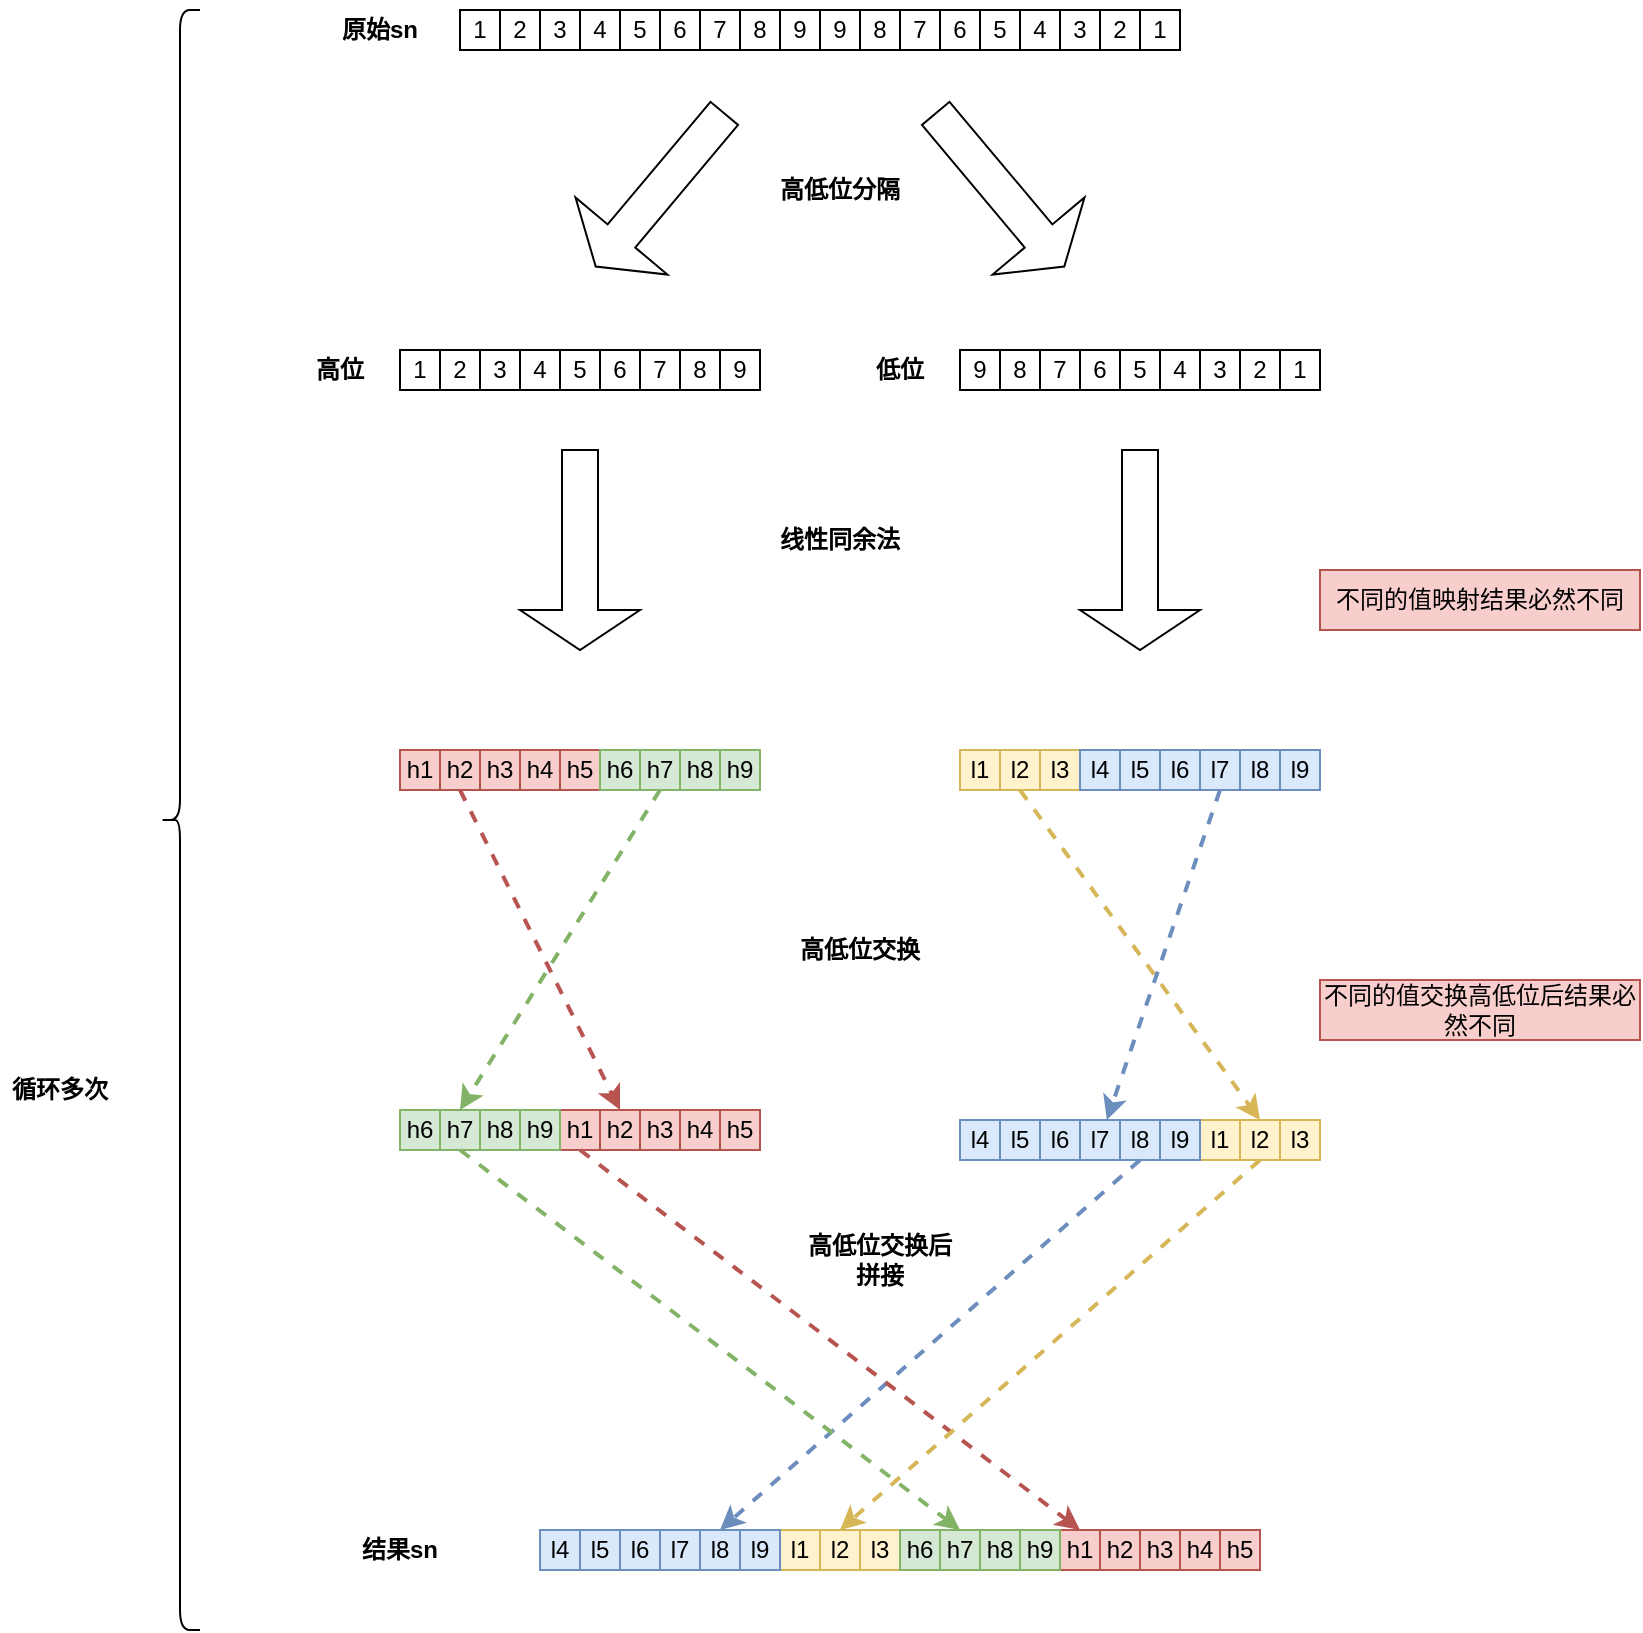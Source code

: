 <mxfile>
    <diagram id="4rQKyVwf3A-qkmO43616" name="第 1 页">
        <mxGraphModel dx="2224" dy="798" grid="1" gridSize="10" guides="1" tooltips="1" connect="1" arrows="1" fold="1" page="1" pageScale="1" pageWidth="827" pageHeight="1169" math="0" shadow="0">
            <root>
                <mxCell id="0"/>
                <mxCell id="1" parent="0"/>
                <mxCell id="20" value="原始sn" style="text;html=1;align=center;verticalAlign=middle;whiteSpace=wrap;rounded=0;fontStyle=1" vertex="1" parent="1">
                    <mxGeometry x="10" y="65" width="60" height="30" as="geometry"/>
                </mxCell>
                <mxCell id="21" value="" style="shape=singleArrow;direction=south;whiteSpace=wrap;html=1;rotation=40;" vertex="1" parent="1">
                    <mxGeometry x="150" y="110" width="60" height="100" as="geometry"/>
                </mxCell>
                <mxCell id="22" value="" style="shape=singleArrow;direction=south;whiteSpace=wrap;html=1;rotation=-40;" vertex="1" parent="1">
                    <mxGeometry x="320" y="110" width="60" height="100" as="geometry"/>
                </mxCell>
                <mxCell id="41" value="高位" style="text;html=1;align=center;verticalAlign=middle;whiteSpace=wrap;rounded=0;fontStyle=1" vertex="1" parent="1">
                    <mxGeometry x="-10" y="235" width="60" height="30" as="geometry"/>
                </mxCell>
                <mxCell id="42" value="低位" style="text;html=1;align=center;verticalAlign=middle;whiteSpace=wrap;rounded=0;fontStyle=1" vertex="1" parent="1">
                    <mxGeometry x="270" y="235" width="60" height="30" as="geometry"/>
                </mxCell>
                <mxCell id="43" value="高低位分隔" style="text;html=1;align=center;verticalAlign=middle;whiteSpace=wrap;rounded=0;fontStyle=1" vertex="1" parent="1">
                    <mxGeometry x="230" y="145" width="80" height="30" as="geometry"/>
                </mxCell>
                <mxCell id="44" value="" style="shape=singleArrow;direction=south;whiteSpace=wrap;html=1;" vertex="1" parent="1">
                    <mxGeometry x="110" y="290" width="60" height="100" as="geometry"/>
                </mxCell>
                <mxCell id="45" value="" style="shape=singleArrow;direction=south;whiteSpace=wrap;html=1;" vertex="1" parent="1">
                    <mxGeometry x="390" y="290" width="60" height="100" as="geometry"/>
                </mxCell>
                <mxCell id="46" value="线性同余法" style="text;html=1;align=center;verticalAlign=middle;whiteSpace=wrap;rounded=0;fontStyle=1" vertex="1" parent="1">
                    <mxGeometry x="230" y="320" width="80" height="30" as="geometry"/>
                </mxCell>
                <mxCell id="47" value="h1" style="rounded=0;whiteSpace=wrap;html=1;fillColor=#f8cecc;strokeColor=#b85450;" vertex="1" parent="1">
                    <mxGeometry x="50" y="440" width="20" height="20" as="geometry"/>
                </mxCell>
                <mxCell id="146" style="edgeStyle=none;html=1;exitX=0.5;exitY=1;exitDx=0;exitDy=0;entryX=0.5;entryY=0;entryDx=0;entryDy=0;dashed=1;strokeWidth=2;fillColor=#f8cecc;strokeColor=#b85450;" edge="1" parent="1" source="48" target="89">
                    <mxGeometry relative="1" as="geometry"/>
                </mxCell>
                <mxCell id="48" value="h2" style="rounded=0;whiteSpace=wrap;html=1;fillColor=#f8cecc;strokeColor=#b85450;" vertex="1" parent="1">
                    <mxGeometry x="70" y="440" width="20" height="20" as="geometry"/>
                </mxCell>
                <mxCell id="49" value="h3" style="rounded=0;whiteSpace=wrap;html=1;fillColor=#f8cecc;strokeColor=#b85450;" vertex="1" parent="1">
                    <mxGeometry x="90" y="440" width="20" height="20" as="geometry"/>
                </mxCell>
                <mxCell id="50" value="h4" style="rounded=0;whiteSpace=wrap;html=1;fillColor=#f8cecc;strokeColor=#b85450;" vertex="1" parent="1">
                    <mxGeometry x="110" y="440" width="20" height="20" as="geometry"/>
                </mxCell>
                <mxCell id="51" value="h5" style="rounded=0;whiteSpace=wrap;html=1;fillColor=#f8cecc;strokeColor=#b85450;" vertex="1" parent="1">
                    <mxGeometry x="130" y="440" width="20" height="20" as="geometry"/>
                </mxCell>
                <mxCell id="52" value="h6" style="rounded=0;whiteSpace=wrap;html=1;fillColor=#d5e8d4;strokeColor=#82b366;" vertex="1" parent="1">
                    <mxGeometry x="150" y="440" width="20" height="20" as="geometry"/>
                </mxCell>
                <mxCell id="147" style="edgeStyle=none;html=1;exitX=0.5;exitY=1;exitDx=0;exitDy=0;entryX=0.5;entryY=0;entryDx=0;entryDy=0;dashed=1;strokeWidth=2;fillColor=#d5e8d4;strokeColor=#82b366;" edge="1" parent="1" source="53" target="94">
                    <mxGeometry relative="1" as="geometry"/>
                </mxCell>
                <mxCell id="53" value="h7" style="rounded=0;whiteSpace=wrap;html=1;fillColor=#d5e8d4;strokeColor=#82b366;" vertex="1" parent="1">
                    <mxGeometry x="170" y="440" width="20" height="20" as="geometry"/>
                </mxCell>
                <mxCell id="54" value="h8" style="rounded=0;whiteSpace=wrap;html=1;fillColor=#d5e8d4;strokeColor=#82b366;" vertex="1" parent="1">
                    <mxGeometry x="190" y="440" width="20" height="20" as="geometry"/>
                </mxCell>
                <mxCell id="55" value="h9" style="rounded=0;whiteSpace=wrap;html=1;fillColor=#d5e8d4;strokeColor=#82b366;" vertex="1" parent="1">
                    <mxGeometry x="210" y="440" width="20" height="20" as="geometry"/>
                </mxCell>
                <mxCell id="57" value="l1" style="rounded=0;whiteSpace=wrap;html=1;fillColor=#fff2cc;strokeColor=#d6b656;" vertex="1" parent="1">
                    <mxGeometry x="330" y="440" width="20" height="20" as="geometry"/>
                </mxCell>
                <mxCell id="148" style="edgeStyle=none;html=1;exitX=0.5;exitY=1;exitDx=0;exitDy=0;entryX=0.5;entryY=0;entryDx=0;entryDy=0;dashed=1;strokeWidth=2;fillColor=#fff2cc;strokeColor=#d6b656;" edge="1" parent="1" source="58" target="101">
                    <mxGeometry relative="1" as="geometry"/>
                </mxCell>
                <mxCell id="58" value="l2" style="rounded=0;whiteSpace=wrap;html=1;fillColor=#fff2cc;strokeColor=#d6b656;" vertex="1" parent="1">
                    <mxGeometry x="350" y="440" width="20" height="20" as="geometry"/>
                </mxCell>
                <mxCell id="59" value="l3" style="rounded=0;whiteSpace=wrap;html=1;fillColor=#fff2cc;strokeColor=#d6b656;" vertex="1" parent="1">
                    <mxGeometry x="370" y="440" width="20" height="20" as="geometry"/>
                </mxCell>
                <mxCell id="60" value="l4" style="rounded=0;whiteSpace=wrap;html=1;fillColor=#dae8fc;strokeColor=#6c8ebf;" vertex="1" parent="1">
                    <mxGeometry x="390" y="440" width="20" height="20" as="geometry"/>
                </mxCell>
                <mxCell id="61" value="l5" style="rounded=0;whiteSpace=wrap;html=1;fillColor=#dae8fc;strokeColor=#6c8ebf;" vertex="1" parent="1">
                    <mxGeometry x="410" y="440" width="20" height="20" as="geometry"/>
                </mxCell>
                <mxCell id="62" value="l6" style="rounded=0;whiteSpace=wrap;html=1;fillColor=#dae8fc;strokeColor=#6c8ebf;" vertex="1" parent="1">
                    <mxGeometry x="430" y="440" width="20" height="20" as="geometry"/>
                </mxCell>
                <mxCell id="149" style="edgeStyle=none;html=1;exitX=0.5;exitY=1;exitDx=0;exitDy=0;dashed=1;strokeWidth=2;fillColor=#dae8fc;strokeColor=#6c8ebf;" edge="1" parent="1" source="63" target="106">
                    <mxGeometry relative="1" as="geometry"/>
                </mxCell>
                <mxCell id="63" value="l7" style="rounded=0;whiteSpace=wrap;html=1;fillColor=#dae8fc;strokeColor=#6c8ebf;" vertex="1" parent="1">
                    <mxGeometry x="450" y="440" width="20" height="20" as="geometry"/>
                </mxCell>
                <mxCell id="64" value="l8" style="rounded=0;whiteSpace=wrap;html=1;fillColor=#dae8fc;strokeColor=#6c8ebf;" vertex="1" parent="1">
                    <mxGeometry x="470" y="440" width="20" height="20" as="geometry"/>
                </mxCell>
                <mxCell id="65" value="l9" style="rounded=0;whiteSpace=wrap;html=1;fillColor=#dae8fc;strokeColor=#6c8ebf;" vertex="1" parent="1">
                    <mxGeometry x="490" y="440" width="20" height="20" as="geometry"/>
                </mxCell>
                <mxCell id="68" value="" style="shape=curlyBracket;whiteSpace=wrap;html=1;rounded=1;labelPosition=left;verticalLabelPosition=middle;align=right;verticalAlign=middle;" vertex="1" parent="1">
                    <mxGeometry x="-70" y="70" width="20" height="810" as="geometry"/>
                </mxCell>
                <mxCell id="69" value="循环多次" style="text;html=1;align=center;verticalAlign=middle;whiteSpace=wrap;rounded=0;fontStyle=1" vertex="1" parent="1">
                    <mxGeometry x="-150" y="595" width="60" height="30" as="geometry"/>
                </mxCell>
                <mxCell id="109" value="高低位交换" style="text;html=1;align=center;verticalAlign=middle;whiteSpace=wrap;rounded=0;fontStyle=1" vertex="1" parent="1">
                    <mxGeometry x="240" y="525" width="80" height="30" as="geometry"/>
                </mxCell>
                <mxCell id="128" value="" style="group" vertex="1" connectable="0" parent="1">
                    <mxGeometry x="120" y="830" width="360" height="20" as="geometry"/>
                </mxCell>
                <mxCell id="110" value="l1" style="rounded=0;whiteSpace=wrap;html=1;fillColor=#fff2cc;strokeColor=#d6b656;" vertex="1" parent="128">
                    <mxGeometry x="120" width="20" height="20" as="geometry"/>
                </mxCell>
                <mxCell id="111" value="l2" style="rounded=0;whiteSpace=wrap;html=1;fillColor=#fff2cc;strokeColor=#d6b656;" vertex="1" parent="128">
                    <mxGeometry x="140" width="20" height="20" as="geometry"/>
                </mxCell>
                <mxCell id="112" value="l3" style="rounded=0;whiteSpace=wrap;html=1;fillColor=#fff2cc;strokeColor=#d6b656;" vertex="1" parent="128">
                    <mxGeometry x="160" width="20" height="20" as="geometry"/>
                </mxCell>
                <mxCell id="113" value="l4" style="rounded=0;whiteSpace=wrap;html=1;fillColor=#dae8fc;strokeColor=#6c8ebf;" vertex="1" parent="128">
                    <mxGeometry width="20" height="20" as="geometry"/>
                </mxCell>
                <mxCell id="114" value="l5" style="rounded=0;whiteSpace=wrap;html=1;fillColor=#dae8fc;strokeColor=#6c8ebf;" vertex="1" parent="128">
                    <mxGeometry x="20" width="20" height="20" as="geometry"/>
                </mxCell>
                <mxCell id="115" value="l6" style="rounded=0;whiteSpace=wrap;html=1;fillColor=#dae8fc;strokeColor=#6c8ebf;" vertex="1" parent="128">
                    <mxGeometry x="40" width="20" height="20" as="geometry"/>
                </mxCell>
                <mxCell id="116" value="l7" style="rounded=0;whiteSpace=wrap;html=1;fillColor=#dae8fc;strokeColor=#6c8ebf;" vertex="1" parent="128">
                    <mxGeometry x="60" width="20" height="20" as="geometry"/>
                </mxCell>
                <mxCell id="117" value="l8" style="rounded=0;whiteSpace=wrap;html=1;fillColor=#dae8fc;strokeColor=#6c8ebf;" vertex="1" parent="128">
                    <mxGeometry x="80" width="20" height="20" as="geometry"/>
                </mxCell>
                <mxCell id="118" value="l9" style="rounded=0;whiteSpace=wrap;html=1;fillColor=#dae8fc;strokeColor=#6c8ebf;" vertex="1" parent="128">
                    <mxGeometry x="100" width="20" height="20" as="geometry"/>
                </mxCell>
                <mxCell id="119" value="h1" style="rounded=0;whiteSpace=wrap;html=1;fillColor=#f8cecc;strokeColor=#b85450;" vertex="1" parent="128">
                    <mxGeometry x="260" width="20" height="20" as="geometry"/>
                </mxCell>
                <mxCell id="120" value="h2" style="rounded=0;whiteSpace=wrap;html=1;fillColor=#f8cecc;strokeColor=#b85450;" vertex="1" parent="128">
                    <mxGeometry x="280" width="20" height="20" as="geometry"/>
                </mxCell>
                <mxCell id="121" value="h3" style="rounded=0;whiteSpace=wrap;html=1;fillColor=#f8cecc;strokeColor=#b85450;" vertex="1" parent="128">
                    <mxGeometry x="300" width="20" height="20" as="geometry"/>
                </mxCell>
                <mxCell id="122" value="h4" style="rounded=0;whiteSpace=wrap;html=1;fillColor=#f8cecc;strokeColor=#b85450;" vertex="1" parent="128">
                    <mxGeometry x="320" width="20" height="20" as="geometry"/>
                </mxCell>
                <mxCell id="123" value="h5" style="rounded=0;whiteSpace=wrap;html=1;fillColor=#f8cecc;strokeColor=#b85450;" vertex="1" parent="128">
                    <mxGeometry x="340" width="20" height="20" as="geometry"/>
                </mxCell>
                <mxCell id="124" value="h6" style="rounded=0;whiteSpace=wrap;html=1;fillColor=#d5e8d4;strokeColor=#82b366;" vertex="1" parent="128">
                    <mxGeometry x="180" width="20" height="20" as="geometry"/>
                </mxCell>
                <mxCell id="125" value="h7" style="rounded=0;whiteSpace=wrap;html=1;fillColor=#d5e8d4;strokeColor=#82b366;" vertex="1" parent="128">
                    <mxGeometry x="200" width="20" height="20" as="geometry"/>
                </mxCell>
                <mxCell id="126" value="h8" style="rounded=0;whiteSpace=wrap;html=1;fillColor=#d5e8d4;strokeColor=#82b366;" vertex="1" parent="128">
                    <mxGeometry x="220" width="20" height="20" as="geometry"/>
                </mxCell>
                <mxCell id="127" value="h9" style="rounded=0;whiteSpace=wrap;html=1;fillColor=#d5e8d4;strokeColor=#82b366;" vertex="1" parent="128">
                    <mxGeometry x="240" width="20" height="20" as="geometry"/>
                </mxCell>
                <mxCell id="129" value="" style="group" vertex="1" connectable="0" parent="1">
                    <mxGeometry x="50" y="620" width="180" height="20" as="geometry"/>
                </mxCell>
                <mxCell id="88" value="h1" style="rounded=0;whiteSpace=wrap;html=1;fillColor=#f8cecc;strokeColor=#b85450;" vertex="1" parent="129">
                    <mxGeometry x="80" width="20" height="20" as="geometry"/>
                </mxCell>
                <mxCell id="89" value="h2" style="rounded=0;whiteSpace=wrap;html=1;fillColor=#f8cecc;strokeColor=#b85450;" vertex="1" parent="129">
                    <mxGeometry x="100" width="20" height="20" as="geometry"/>
                </mxCell>
                <mxCell id="90" value="h3" style="rounded=0;whiteSpace=wrap;html=1;fillColor=#f8cecc;strokeColor=#b85450;" vertex="1" parent="129">
                    <mxGeometry x="120" width="20" height="20" as="geometry"/>
                </mxCell>
                <mxCell id="91" value="h4" style="rounded=0;whiteSpace=wrap;html=1;fillColor=#f8cecc;strokeColor=#b85450;" vertex="1" parent="129">
                    <mxGeometry x="140" width="20" height="20" as="geometry"/>
                </mxCell>
                <mxCell id="92" value="h5" style="rounded=0;whiteSpace=wrap;html=1;fillColor=#f8cecc;strokeColor=#b85450;" vertex="1" parent="129">
                    <mxGeometry x="160" width="20" height="20" as="geometry"/>
                </mxCell>
                <mxCell id="93" value="h6" style="rounded=0;whiteSpace=wrap;html=1;fillColor=#d5e8d4;strokeColor=#82b366;" vertex="1" parent="129">
                    <mxGeometry width="20" height="20" as="geometry"/>
                </mxCell>
                <mxCell id="94" value="h7" style="rounded=0;whiteSpace=wrap;html=1;fillColor=#d5e8d4;strokeColor=#82b366;" vertex="1" parent="129">
                    <mxGeometry x="20" width="20" height="20" as="geometry"/>
                </mxCell>
                <mxCell id="95" value="h8" style="rounded=0;whiteSpace=wrap;html=1;fillColor=#d5e8d4;strokeColor=#82b366;" vertex="1" parent="129">
                    <mxGeometry x="40" width="20" height="20" as="geometry"/>
                </mxCell>
                <mxCell id="96" value="h9" style="rounded=0;whiteSpace=wrap;html=1;fillColor=#d5e8d4;strokeColor=#82b366;" vertex="1" parent="129">
                    <mxGeometry x="60" width="20" height="20" as="geometry"/>
                </mxCell>
                <mxCell id="130" value="" style="group" vertex="1" connectable="0" parent="1">
                    <mxGeometry x="330" y="625" width="180" height="20" as="geometry"/>
                </mxCell>
                <mxCell id="100" value="l1" style="rounded=0;whiteSpace=wrap;html=1;fillColor=#fff2cc;strokeColor=#d6b656;" vertex="1" parent="130">
                    <mxGeometry x="120" width="20" height="20" as="geometry"/>
                </mxCell>
                <mxCell id="101" value="l2" style="rounded=0;whiteSpace=wrap;html=1;fillColor=#fff2cc;strokeColor=#d6b656;" vertex="1" parent="130">
                    <mxGeometry x="140" width="20" height="20" as="geometry"/>
                </mxCell>
                <mxCell id="102" value="l3" style="rounded=0;whiteSpace=wrap;html=1;fillColor=#fff2cc;strokeColor=#d6b656;" vertex="1" parent="130">
                    <mxGeometry x="160" width="20" height="20" as="geometry"/>
                </mxCell>
                <mxCell id="103" value="l4" style="rounded=0;whiteSpace=wrap;html=1;fillColor=#dae8fc;strokeColor=#6c8ebf;" vertex="1" parent="130">
                    <mxGeometry width="20" height="20" as="geometry"/>
                </mxCell>
                <mxCell id="104" value="l5" style="rounded=0;whiteSpace=wrap;html=1;fillColor=#dae8fc;strokeColor=#6c8ebf;" vertex="1" parent="130">
                    <mxGeometry x="20" width="20" height="20" as="geometry"/>
                </mxCell>
                <mxCell id="105" value="l6" style="rounded=0;whiteSpace=wrap;html=1;fillColor=#dae8fc;strokeColor=#6c8ebf;" vertex="1" parent="130">
                    <mxGeometry x="40" width="20" height="20" as="geometry"/>
                </mxCell>
                <mxCell id="106" value="l7" style="rounded=0;whiteSpace=wrap;html=1;fillColor=#dae8fc;strokeColor=#6c8ebf;" vertex="1" parent="130">
                    <mxGeometry x="60" width="20" height="20" as="geometry"/>
                </mxCell>
                <mxCell id="107" value="l8" style="rounded=0;whiteSpace=wrap;html=1;fillColor=#dae8fc;strokeColor=#6c8ebf;" vertex="1" parent="130">
                    <mxGeometry x="80" width="20" height="20" as="geometry"/>
                </mxCell>
                <mxCell id="108" value="l9" style="rounded=0;whiteSpace=wrap;html=1;fillColor=#dae8fc;strokeColor=#6c8ebf;" vertex="1" parent="130">
                    <mxGeometry x="100" width="20" height="20" as="geometry"/>
                </mxCell>
                <mxCell id="131" value="" style="group" vertex="1" connectable="0" parent="1">
                    <mxGeometry x="50" y="240" width="180" height="20" as="geometry"/>
                </mxCell>
                <mxCell id="23" value="1" style="rounded=0;whiteSpace=wrap;html=1;" vertex="1" parent="131">
                    <mxGeometry width="20" height="20" as="geometry"/>
                </mxCell>
                <mxCell id="24" value="2" style="rounded=0;whiteSpace=wrap;html=1;" vertex="1" parent="131">
                    <mxGeometry x="20" width="20" height="20" as="geometry"/>
                </mxCell>
                <mxCell id="25" value="3" style="rounded=0;whiteSpace=wrap;html=1;" vertex="1" parent="131">
                    <mxGeometry x="40" width="20" height="20" as="geometry"/>
                </mxCell>
                <mxCell id="26" value="4" style="rounded=0;whiteSpace=wrap;html=1;" vertex="1" parent="131">
                    <mxGeometry x="60" width="20" height="20" as="geometry"/>
                </mxCell>
                <mxCell id="27" value="5" style="rounded=0;whiteSpace=wrap;html=1;" vertex="1" parent="131">
                    <mxGeometry x="80" width="20" height="20" as="geometry"/>
                </mxCell>
                <mxCell id="28" value="6" style="rounded=0;whiteSpace=wrap;html=1;" vertex="1" parent="131">
                    <mxGeometry x="100" width="20" height="20" as="geometry"/>
                </mxCell>
                <mxCell id="29" value="7" style="rounded=0;whiteSpace=wrap;html=1;" vertex="1" parent="131">
                    <mxGeometry x="120" width="20" height="20" as="geometry"/>
                </mxCell>
                <mxCell id="30" value="8" style="rounded=0;whiteSpace=wrap;html=1;" vertex="1" parent="131">
                    <mxGeometry x="140" width="20" height="20" as="geometry"/>
                </mxCell>
                <mxCell id="31" value="9" style="rounded=0;whiteSpace=wrap;html=1;" vertex="1" parent="131">
                    <mxGeometry x="160" width="20" height="20" as="geometry"/>
                </mxCell>
                <mxCell id="133" value="" style="group" vertex="1" connectable="0" parent="1">
                    <mxGeometry x="330" y="240" width="180" height="20" as="geometry"/>
                </mxCell>
                <mxCell id="32" value="9" style="rounded=0;whiteSpace=wrap;html=1;" vertex="1" parent="133">
                    <mxGeometry width="20" height="20" as="geometry"/>
                </mxCell>
                <mxCell id="33" value="8" style="rounded=0;whiteSpace=wrap;html=1;" vertex="1" parent="133">
                    <mxGeometry x="20" width="20" height="20" as="geometry"/>
                </mxCell>
                <mxCell id="34" value="7" style="rounded=0;whiteSpace=wrap;html=1;" vertex="1" parent="133">
                    <mxGeometry x="40" width="20" height="20" as="geometry"/>
                </mxCell>
                <mxCell id="35" value="6" style="rounded=0;whiteSpace=wrap;html=1;" vertex="1" parent="133">
                    <mxGeometry x="60" width="20" height="20" as="geometry"/>
                </mxCell>
                <mxCell id="36" value="5" style="rounded=0;whiteSpace=wrap;html=1;" vertex="1" parent="133">
                    <mxGeometry x="80" width="20" height="20" as="geometry"/>
                </mxCell>
                <mxCell id="37" value="4" style="rounded=0;whiteSpace=wrap;html=1;" vertex="1" parent="133">
                    <mxGeometry x="100" width="20" height="20" as="geometry"/>
                </mxCell>
                <mxCell id="38" value="3" style="rounded=0;whiteSpace=wrap;html=1;" vertex="1" parent="133">
                    <mxGeometry x="120" width="20" height="20" as="geometry"/>
                </mxCell>
                <mxCell id="39" value="2" style="rounded=0;whiteSpace=wrap;html=1;" vertex="1" parent="133">
                    <mxGeometry x="140" width="20" height="20" as="geometry"/>
                </mxCell>
                <mxCell id="40" value="1" style="rounded=0;whiteSpace=wrap;html=1;" vertex="1" parent="133">
                    <mxGeometry x="160" width="20" height="20" as="geometry"/>
                </mxCell>
                <mxCell id="134" value="" style="group" vertex="1" connectable="0" parent="1">
                    <mxGeometry x="260" y="70" width="180" height="20" as="geometry"/>
                </mxCell>
                <mxCell id="11" value="9" style="rounded=0;whiteSpace=wrap;html=1;" vertex="1" parent="134">
                    <mxGeometry width="20" height="20" as="geometry"/>
                </mxCell>
                <mxCell id="12" value="8" style="rounded=0;whiteSpace=wrap;html=1;" vertex="1" parent="134">
                    <mxGeometry x="20" width="20" height="20" as="geometry"/>
                </mxCell>
                <mxCell id="13" value="7" style="rounded=0;whiteSpace=wrap;html=1;" vertex="1" parent="134">
                    <mxGeometry x="40" width="20" height="20" as="geometry"/>
                </mxCell>
                <mxCell id="14" value="6" style="rounded=0;whiteSpace=wrap;html=1;" vertex="1" parent="134">
                    <mxGeometry x="60" width="20" height="20" as="geometry"/>
                </mxCell>
                <mxCell id="15" value="5" style="rounded=0;whiteSpace=wrap;html=1;" vertex="1" parent="134">
                    <mxGeometry x="80" width="20" height="20" as="geometry"/>
                </mxCell>
                <mxCell id="16" value="4" style="rounded=0;whiteSpace=wrap;html=1;" vertex="1" parent="134">
                    <mxGeometry x="100" width="20" height="20" as="geometry"/>
                </mxCell>
                <mxCell id="17" value="3" style="rounded=0;whiteSpace=wrap;html=1;" vertex="1" parent="134">
                    <mxGeometry x="120" width="20" height="20" as="geometry"/>
                </mxCell>
                <mxCell id="18" value="2" style="rounded=0;whiteSpace=wrap;html=1;" vertex="1" parent="134">
                    <mxGeometry x="140" width="20" height="20" as="geometry"/>
                </mxCell>
                <mxCell id="19" value="1" style="rounded=0;whiteSpace=wrap;html=1;" vertex="1" parent="134">
                    <mxGeometry x="160" width="20" height="20" as="geometry"/>
                </mxCell>
                <mxCell id="135" value="" style="group" vertex="1" connectable="0" parent="1">
                    <mxGeometry x="80" y="70" width="180" height="20" as="geometry"/>
                </mxCell>
                <mxCell id="2" value="1" style="rounded=0;whiteSpace=wrap;html=1;" vertex="1" parent="135">
                    <mxGeometry width="20" height="20" as="geometry"/>
                </mxCell>
                <mxCell id="3" value="2" style="rounded=0;whiteSpace=wrap;html=1;" vertex="1" parent="135">
                    <mxGeometry x="20" width="20" height="20" as="geometry"/>
                </mxCell>
                <mxCell id="4" value="3" style="rounded=0;whiteSpace=wrap;html=1;" vertex="1" parent="135">
                    <mxGeometry x="40" width="20" height="20" as="geometry"/>
                </mxCell>
                <mxCell id="5" value="4" style="rounded=0;whiteSpace=wrap;html=1;" vertex="1" parent="135">
                    <mxGeometry x="60" width="20" height="20" as="geometry"/>
                </mxCell>
                <mxCell id="6" value="5" style="rounded=0;whiteSpace=wrap;html=1;" vertex="1" parent="135">
                    <mxGeometry x="80" width="20" height="20" as="geometry"/>
                </mxCell>
                <mxCell id="7" value="6" style="rounded=0;whiteSpace=wrap;html=1;" vertex="1" parent="135">
                    <mxGeometry x="100" width="20" height="20" as="geometry"/>
                </mxCell>
                <mxCell id="8" value="7" style="rounded=0;whiteSpace=wrap;html=1;" vertex="1" parent="135">
                    <mxGeometry x="120" width="20" height="20" as="geometry"/>
                </mxCell>
                <mxCell id="9" value="8" style="rounded=0;whiteSpace=wrap;html=1;" vertex="1" parent="135">
                    <mxGeometry x="140" width="20" height="20" as="geometry"/>
                </mxCell>
                <mxCell id="10" value="9" style="rounded=0;whiteSpace=wrap;html=1;" vertex="1" parent="135">
                    <mxGeometry x="160" width="20" height="20" as="geometry"/>
                </mxCell>
                <mxCell id="139" value="高低位交换后拼接" style="text;html=1;align=center;verticalAlign=middle;whiteSpace=wrap;rounded=0;fontStyle=1" vertex="1" parent="1">
                    <mxGeometry x="250" y="680" width="80" height="30" as="geometry"/>
                </mxCell>
                <mxCell id="140" style="edgeStyle=none;html=1;exitX=0.5;exitY=1;exitDx=0;exitDy=0;entryX=0.5;entryY=0;entryDx=0;entryDy=0;fillColor=#dae8fc;strokeColor=#6c8ebf;dashed=1;strokeWidth=2;" edge="1" parent="1" source="107" target="117">
                    <mxGeometry relative="1" as="geometry"/>
                </mxCell>
                <mxCell id="141" style="edgeStyle=none;html=1;exitX=0.5;exitY=1;exitDx=0;exitDy=0;entryX=0.5;entryY=0;entryDx=0;entryDy=0;fillColor=#f8cecc;strokeColor=#b85450;dashed=1;strokeWidth=2;" edge="1" parent="1" source="88" target="119">
                    <mxGeometry relative="1" as="geometry"/>
                </mxCell>
                <mxCell id="142" style="edgeStyle=none;html=1;exitX=0.5;exitY=1;exitDx=0;exitDy=0;entryX=0.5;entryY=0;entryDx=0;entryDy=0;fillColor=#fff2cc;strokeColor=#d6b656;strokeWidth=2;dashed=1;" edge="1" parent="1" source="101" target="111">
                    <mxGeometry relative="1" as="geometry"/>
                </mxCell>
                <mxCell id="143" style="edgeStyle=none;html=1;exitX=0.5;exitY=1;exitDx=0;exitDy=0;entryX=0.5;entryY=0;entryDx=0;entryDy=0;strokeWidth=2;fillColor=#d5e8d4;strokeColor=#82b366;dashed=1;" edge="1" parent="1" source="94" target="125">
                    <mxGeometry relative="1" as="geometry"/>
                </mxCell>
                <mxCell id="144" value="结果sn" style="text;html=1;align=center;verticalAlign=middle;whiteSpace=wrap;rounded=0;fontStyle=1" vertex="1" parent="1">
                    <mxGeometry x="20" y="825" width="60" height="30" as="geometry"/>
                </mxCell>
                <mxCell id="151" value="不同的值映射结果必然不同" style="text;html=1;align=center;verticalAlign=middle;whiteSpace=wrap;rounded=0;fillColor=#f8cecc;strokeColor=#b85450;" vertex="1" parent="1">
                    <mxGeometry x="510" y="350" width="160" height="30" as="geometry"/>
                </mxCell>
                <mxCell id="152" value="不同的值交换高低位后结果必然不同" style="text;html=1;align=center;verticalAlign=middle;whiteSpace=wrap;rounded=0;fillColor=#f8cecc;strokeColor=#b85450;" vertex="1" parent="1">
                    <mxGeometry x="510" y="555" width="160" height="30" as="geometry"/>
                </mxCell>
            </root>
        </mxGraphModel>
    </diagram>
</mxfile>